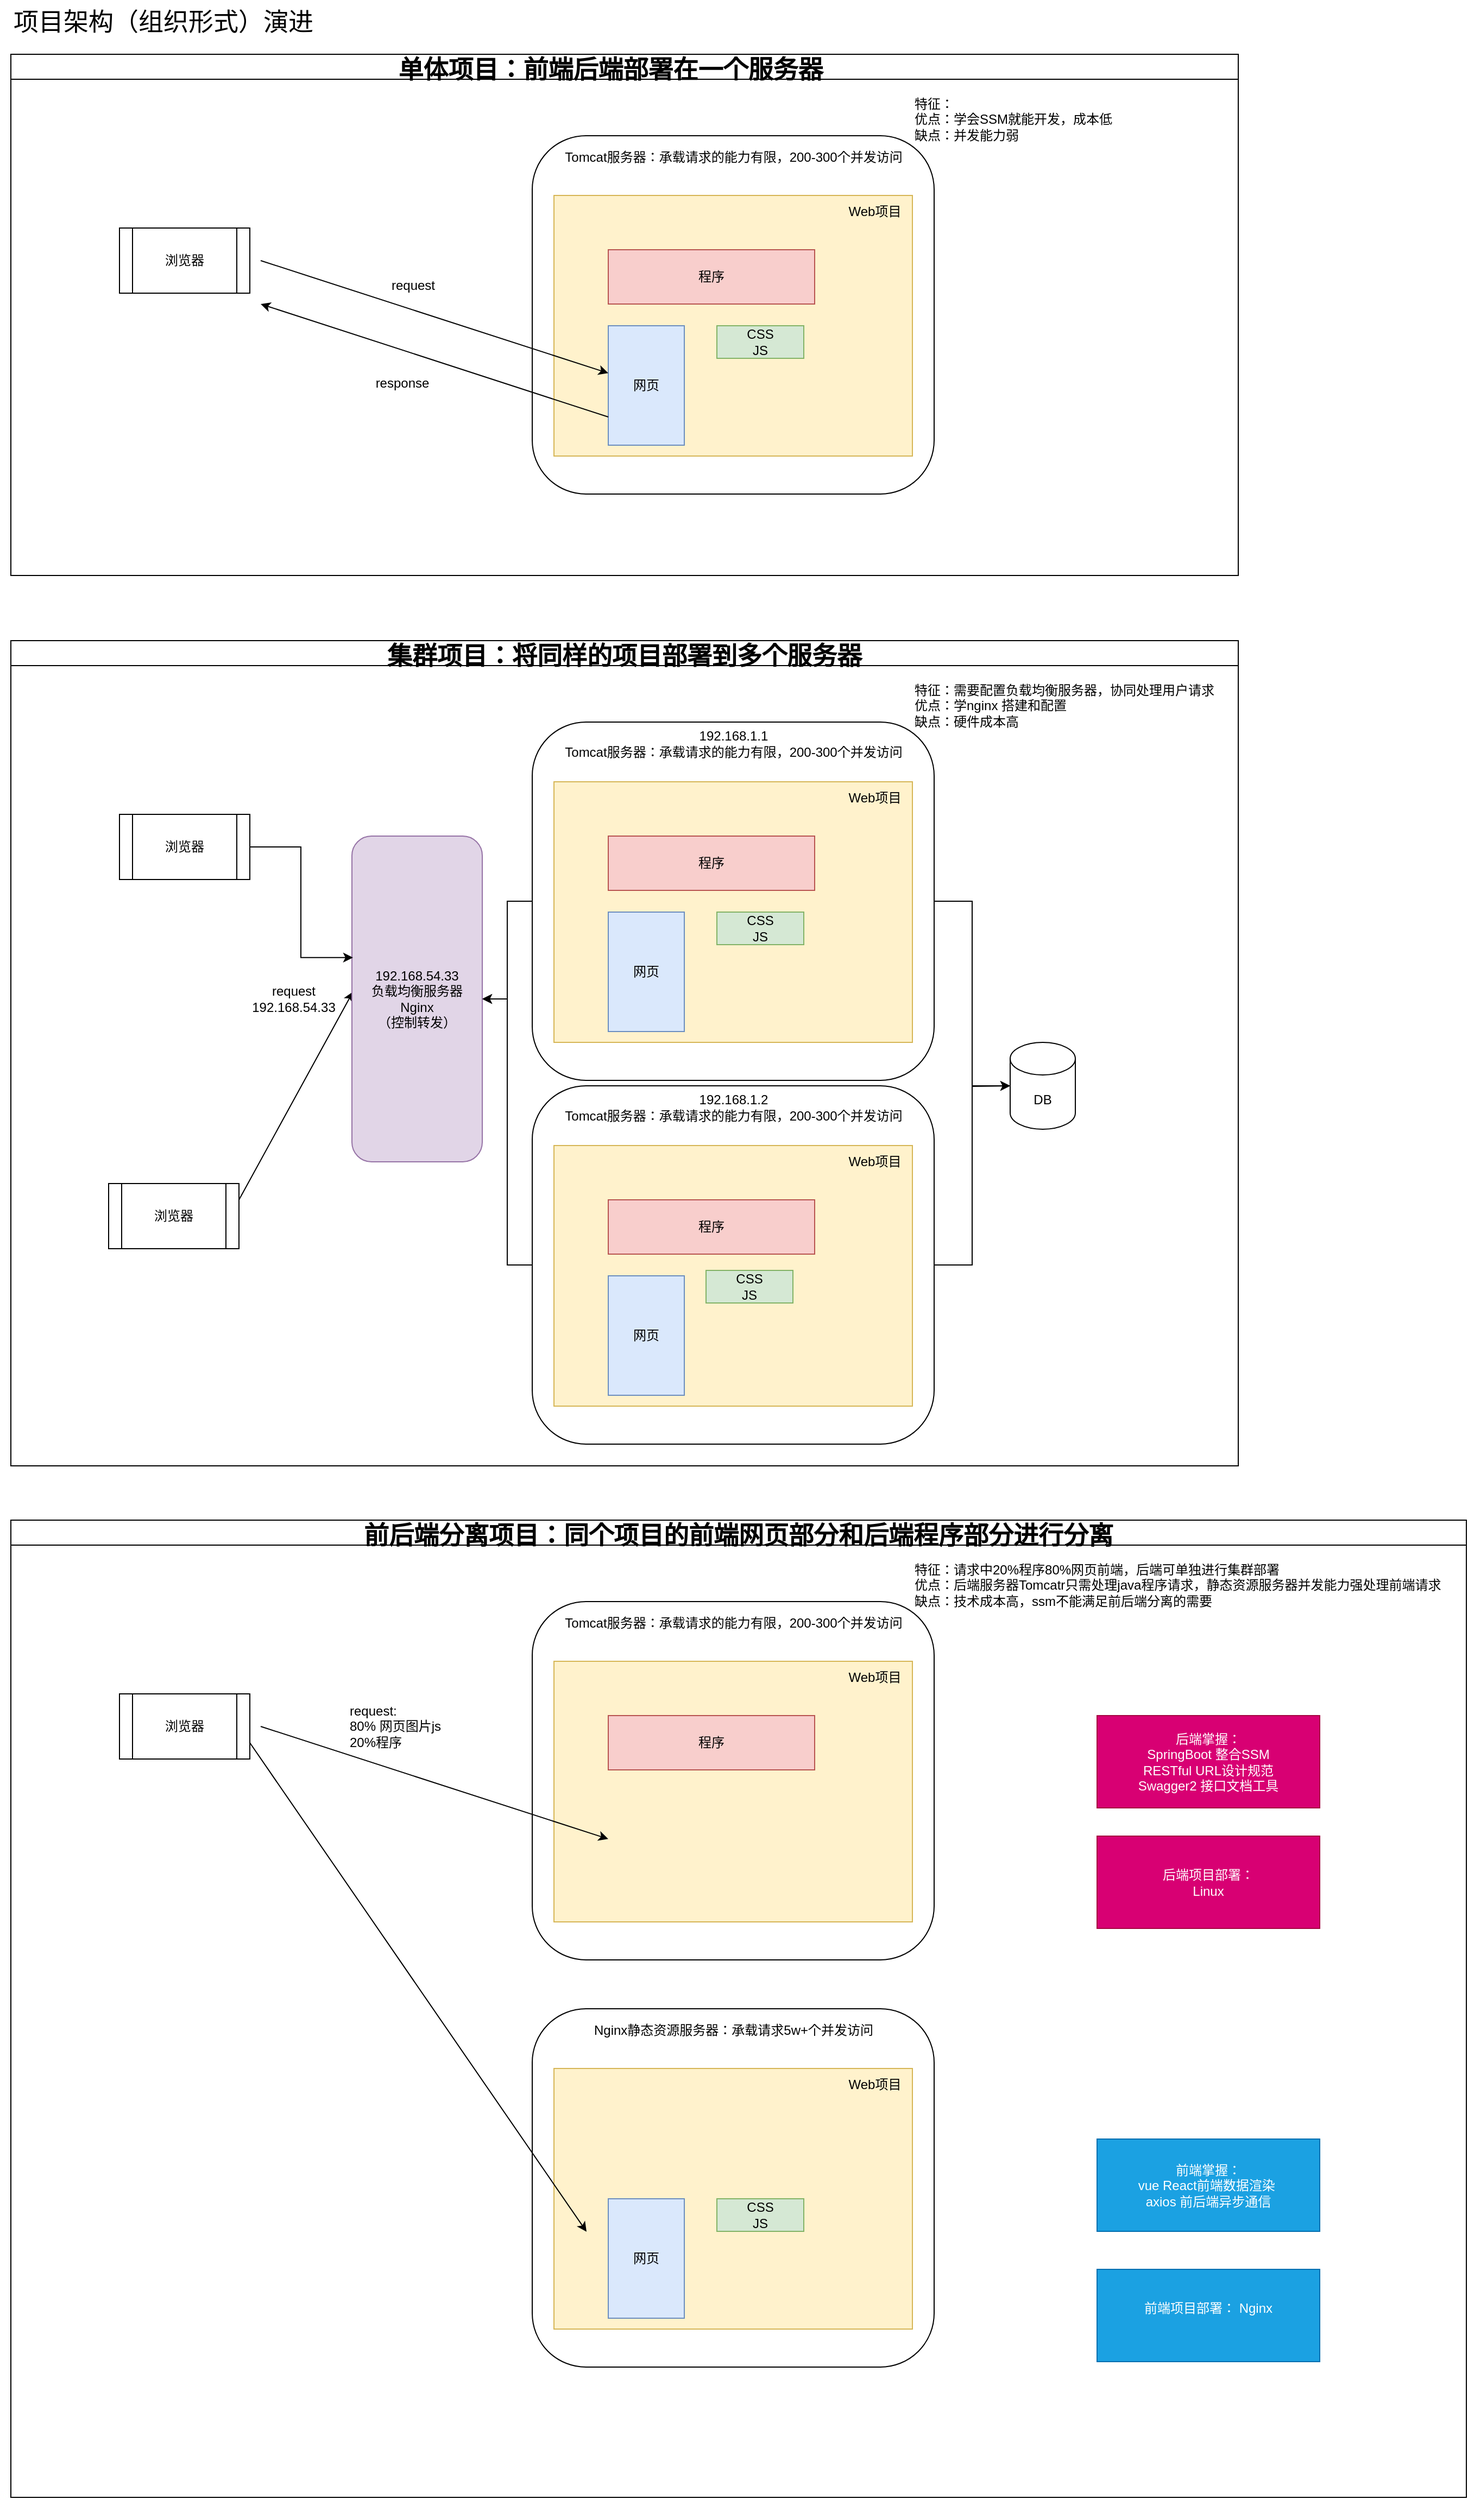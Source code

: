 <mxfile version="24.5.3" type="device">
  <diagram name="ページ1" id="6nY2u3zoYZXHYfO-mSeq">
    <mxGraphModel dx="2035" dy="1292" grid="1" gridSize="10" guides="1" tooltips="1" connect="1" arrows="1" fold="1" page="1" pageScale="1" pageWidth="827" pageHeight="1169" math="0" shadow="0">
      <root>
        <mxCell id="0" />
        <mxCell id="1" parent="0" />
        <mxCell id="SGV3YlFetfNAjgBZ7x9T-1" value="&lt;font style=&quot;font-size: 23px;&quot;&gt;项目架构（组织形式）演进&lt;/font&gt;" style="text;html=1;align=center;verticalAlign=middle;resizable=0;points=[];autosize=1;strokeColor=none;fillColor=none;" parent="1" vertex="1">
          <mxGeometry y="20" width="300" height="40" as="geometry" />
        </mxCell>
        <mxCell id="SGV3YlFetfNAjgBZ7x9T-2" value="单体项目：前端后端部署在一个服务器    " style="swimlane;fontSize=23;" parent="1" vertex="1">
          <mxGeometry x="10" y="70" width="1130" height="480" as="geometry">
            <mxRectangle x="10" y="70" width="460" height="40" as="alternateBounds" />
          </mxGeometry>
        </mxCell>
        <mxCell id="SGV3YlFetfNAjgBZ7x9T-3" value="" style="rounded=1;whiteSpace=wrap;html=1;" parent="SGV3YlFetfNAjgBZ7x9T-2" vertex="1">
          <mxGeometry x="480" y="75" width="370" height="330" as="geometry" />
        </mxCell>
        <mxCell id="SGV3YlFetfNAjgBZ7x9T-4" value="Tomcat服务器：承载请求的能力有限，200-300个并发访问" style="text;html=1;align=center;verticalAlign=middle;resizable=0;points=[];autosize=1;strokeColor=none;fillColor=none;" parent="SGV3YlFetfNAjgBZ7x9T-2" vertex="1">
          <mxGeometry x="500" y="80" width="330" height="30" as="geometry" />
        </mxCell>
        <mxCell id="SGV3YlFetfNAjgBZ7x9T-5" value="" style="rounded=0;whiteSpace=wrap;html=1;fillColor=#fff2cc;strokeColor=#d6b656;" parent="SGV3YlFetfNAjgBZ7x9T-2" vertex="1">
          <mxGeometry x="500" y="130" width="330" height="240" as="geometry" />
        </mxCell>
        <mxCell id="SGV3YlFetfNAjgBZ7x9T-6" value="Web项目" style="text;html=1;align=center;verticalAlign=middle;resizable=0;points=[];autosize=1;strokeColor=none;fillColor=none;" parent="SGV3YlFetfNAjgBZ7x9T-2" vertex="1">
          <mxGeometry x="760" y="130" width="70" height="30" as="geometry" />
        </mxCell>
        <mxCell id="SGV3YlFetfNAjgBZ7x9T-7" value="程序" style="rounded=0;whiteSpace=wrap;html=1;fillColor=#f8cecc;strokeColor=#b85450;" parent="SGV3YlFetfNAjgBZ7x9T-2" vertex="1">
          <mxGeometry x="550" y="180" width="190" height="50" as="geometry" />
        </mxCell>
        <mxCell id="SGV3YlFetfNAjgBZ7x9T-10" value="网页" style="rounded=0;whiteSpace=wrap;html=1;fillColor=#dae8fc;strokeColor=#6c8ebf;" parent="SGV3YlFetfNAjgBZ7x9T-2" vertex="1">
          <mxGeometry x="550" y="250" width="70" height="110" as="geometry" />
        </mxCell>
        <mxCell id="SGV3YlFetfNAjgBZ7x9T-11" value="CSS&lt;br&gt;JS" style="rounded=0;whiteSpace=wrap;html=1;fillColor=#d5e8d4;strokeColor=#82b366;" parent="SGV3YlFetfNAjgBZ7x9T-2" vertex="1">
          <mxGeometry x="650" y="250" width="80" height="30" as="geometry" />
        </mxCell>
        <mxCell id="SGV3YlFetfNAjgBZ7x9T-12" value="浏览器" style="shape=process;whiteSpace=wrap;html=1;backgroundOutline=1;" parent="SGV3YlFetfNAjgBZ7x9T-2" vertex="1">
          <mxGeometry x="100" y="160" width="120" height="60" as="geometry" />
        </mxCell>
        <mxCell id="SGV3YlFetfNAjgBZ7x9T-14" value="" style="endArrow=classic;html=1;rounded=0;" parent="SGV3YlFetfNAjgBZ7x9T-2" edge="1">
          <mxGeometry width="50" height="50" relative="1" as="geometry">
            <mxPoint x="550" y="334" as="sourcePoint" />
            <mxPoint x="230" y="230" as="targetPoint" />
          </mxGeometry>
        </mxCell>
        <mxCell id="SGV3YlFetfNAjgBZ7x9T-17" value="特征：&lt;br&gt;优点：学会SSM就能开发，成本低&lt;br&gt;缺点：并发能力弱" style="text;html=1;align=left;verticalAlign=middle;resizable=0;points=[];autosize=1;strokeColor=none;fillColor=none;" parent="SGV3YlFetfNAjgBZ7x9T-2" vertex="1">
          <mxGeometry x="830" y="30" width="210" height="60" as="geometry" />
        </mxCell>
        <mxCell id="SGV3YlFetfNAjgBZ7x9T-13" value="" style="endArrow=classic;html=1;rounded=0;" parent="1" target="SGV3YlFetfNAjgBZ7x9T-10" edge="1">
          <mxGeometry width="50" height="50" relative="1" as="geometry">
            <mxPoint x="240" y="260" as="sourcePoint" />
            <mxPoint x="440" y="310" as="targetPoint" />
          </mxGeometry>
        </mxCell>
        <mxCell id="SGV3YlFetfNAjgBZ7x9T-15" value="request" style="text;html=1;align=center;verticalAlign=middle;resizable=0;points=[];autosize=1;strokeColor=none;fillColor=none;" parent="1" vertex="1">
          <mxGeometry x="350" y="268" width="60" height="30" as="geometry" />
        </mxCell>
        <mxCell id="SGV3YlFetfNAjgBZ7x9T-16" value="response" style="text;html=1;align=center;verticalAlign=middle;resizable=0;points=[];autosize=1;strokeColor=none;fillColor=none;" parent="1" vertex="1">
          <mxGeometry x="335" y="358" width="70" height="30" as="geometry" />
        </mxCell>
        <mxCell id="SGV3YlFetfNAjgBZ7x9T-18" value="集群项目：将同样的项目部署到多个服务器" style="swimlane;fontSize=23;" parent="1" vertex="1">
          <mxGeometry x="10" y="610" width="1130" height="760" as="geometry">
            <mxRectangle x="10" y="70" width="460" height="40" as="alternateBounds" />
          </mxGeometry>
        </mxCell>
        <mxCell id="SGV3YlFetfNAjgBZ7x9T-63" style="edgeStyle=orthogonalEdgeStyle;rounded=0;orthogonalLoop=1;jettySize=auto;html=1;exitX=0;exitY=0.5;exitDx=0;exitDy=0;entryX=1;entryY=0.5;entryDx=0;entryDy=0;" parent="SGV3YlFetfNAjgBZ7x9T-18" source="SGV3YlFetfNAjgBZ7x9T-19" target="SGV3YlFetfNAjgBZ7x9T-61" edge="1">
          <mxGeometry relative="1" as="geometry" />
        </mxCell>
        <mxCell id="SGV3YlFetfNAjgBZ7x9T-19" value="" style="rounded=1;whiteSpace=wrap;html=1;" parent="SGV3YlFetfNAjgBZ7x9T-18" vertex="1">
          <mxGeometry x="480" y="75" width="370" height="330" as="geometry" />
        </mxCell>
        <mxCell id="SGV3YlFetfNAjgBZ7x9T-20" value="192.168.1.1&lt;br&gt;Tomcat服务器：承载请求的能力有限，200-300个并发访问" style="text;html=1;align=center;verticalAlign=middle;resizable=0;points=[];autosize=1;strokeColor=none;fillColor=none;" parent="SGV3YlFetfNAjgBZ7x9T-18" vertex="1">
          <mxGeometry x="500" y="75" width="330" height="40" as="geometry" />
        </mxCell>
        <mxCell id="SGV3YlFetfNAjgBZ7x9T-21" value="" style="rounded=0;whiteSpace=wrap;html=1;fillColor=#fff2cc;strokeColor=#d6b656;" parent="SGV3YlFetfNAjgBZ7x9T-18" vertex="1">
          <mxGeometry x="500" y="130" width="330" height="240" as="geometry" />
        </mxCell>
        <mxCell id="SGV3YlFetfNAjgBZ7x9T-22" value="Web项目" style="text;html=1;align=center;verticalAlign=middle;resizable=0;points=[];autosize=1;strokeColor=none;fillColor=none;" parent="SGV3YlFetfNAjgBZ7x9T-18" vertex="1">
          <mxGeometry x="760" y="130" width="70" height="30" as="geometry" />
        </mxCell>
        <mxCell id="SGV3YlFetfNAjgBZ7x9T-23" value="程序" style="rounded=0;whiteSpace=wrap;html=1;fillColor=#f8cecc;strokeColor=#b85450;" parent="SGV3YlFetfNAjgBZ7x9T-18" vertex="1">
          <mxGeometry x="550" y="180" width="190" height="50" as="geometry" />
        </mxCell>
        <mxCell id="SGV3YlFetfNAjgBZ7x9T-24" value="网页" style="rounded=0;whiteSpace=wrap;html=1;fillColor=#dae8fc;strokeColor=#6c8ebf;" parent="SGV3YlFetfNAjgBZ7x9T-18" vertex="1">
          <mxGeometry x="550" y="250" width="70" height="110" as="geometry" />
        </mxCell>
        <mxCell id="SGV3YlFetfNAjgBZ7x9T-26" value="浏览器" style="shape=process;whiteSpace=wrap;html=1;backgroundOutline=1;" parent="SGV3YlFetfNAjgBZ7x9T-18" vertex="1">
          <mxGeometry x="100" y="160" width="120" height="60" as="geometry" />
        </mxCell>
        <mxCell id="SGV3YlFetfNAjgBZ7x9T-28" value="特征：需要配置负载均衡服务器，协同处理用户请求&lt;br&gt;优点：学nginx 搭建和配置&lt;br&gt;缺点：硬件成本高" style="text;html=1;align=left;verticalAlign=middle;resizable=0;points=[];autosize=1;strokeColor=none;fillColor=none;" parent="SGV3YlFetfNAjgBZ7x9T-18" vertex="1">
          <mxGeometry x="830" y="30" width="300" height="60" as="geometry" />
        </mxCell>
        <mxCell id="SGV3YlFetfNAjgBZ7x9T-46" value="浏览器" style="shape=process;whiteSpace=wrap;html=1;backgroundOutline=1;" parent="SGV3YlFetfNAjgBZ7x9T-18" vertex="1">
          <mxGeometry x="90" y="500" width="120" height="60" as="geometry" />
        </mxCell>
        <mxCell id="SGV3YlFetfNAjgBZ7x9T-54" value="request&lt;br&gt;&lt;span style=&quot;text-wrap: wrap;&quot;&gt;192.168.54.33&lt;/span&gt;" style="text;html=1;align=center;verticalAlign=middle;resizable=0;points=[];autosize=1;strokeColor=none;fillColor=none;" parent="SGV3YlFetfNAjgBZ7x9T-18" vertex="1">
          <mxGeometry x="210" y="310" width="100" height="40" as="geometry" />
        </mxCell>
        <mxCell id="SGV3YlFetfNAjgBZ7x9T-57" value="" style="endArrow=classic;html=1;rounded=0;entryX=0.008;entryY=0.478;entryDx=0;entryDy=0;entryPerimeter=0;exitX=1;exitY=0.25;exitDx=0;exitDy=0;" parent="SGV3YlFetfNAjgBZ7x9T-18" source="SGV3YlFetfNAjgBZ7x9T-46" target="SGV3YlFetfNAjgBZ7x9T-61" edge="1">
          <mxGeometry width="50" height="50" relative="1" as="geometry">
            <mxPoint x="230" y="520" as="sourcePoint" />
            <mxPoint x="540" y="614" as="targetPoint" />
          </mxGeometry>
        </mxCell>
        <mxCell id="SGV3YlFetfNAjgBZ7x9T-58" value="DB" style="shape=cylinder3;whiteSpace=wrap;html=1;boundedLbl=1;backgroundOutline=1;size=15;" parent="SGV3YlFetfNAjgBZ7x9T-18" vertex="1">
          <mxGeometry x="920" y="370" width="60" height="80" as="geometry" />
        </mxCell>
        <mxCell id="SGV3YlFetfNAjgBZ7x9T-53" value="CSS&lt;br&gt;JS" style="rounded=0;whiteSpace=wrap;html=1;fillColor=#d5e8d4;strokeColor=#82b366;" parent="SGV3YlFetfNAjgBZ7x9T-18" vertex="1">
          <mxGeometry x="650" y="250" width="80" height="30" as="geometry" />
        </mxCell>
        <mxCell id="SGV3YlFetfNAjgBZ7x9T-59" style="edgeStyle=orthogonalEdgeStyle;rounded=0;orthogonalLoop=1;jettySize=auto;html=1;entryX=0;entryY=0.5;entryDx=0;entryDy=0;entryPerimeter=0;" parent="SGV3YlFetfNAjgBZ7x9T-18" source="SGV3YlFetfNAjgBZ7x9T-19" target="SGV3YlFetfNAjgBZ7x9T-58" edge="1">
          <mxGeometry relative="1" as="geometry" />
        </mxCell>
        <mxCell id="SGV3YlFetfNAjgBZ7x9T-61" value="192.168.54.33&lt;br&gt;负载均衡服务器&lt;br&gt;Nginx&lt;div&gt;（控制转发）&lt;/div&gt;" style="rounded=1;whiteSpace=wrap;html=1;fillColor=#e1d5e7;strokeColor=#9673a6;" parent="SGV3YlFetfNAjgBZ7x9T-18" vertex="1">
          <mxGeometry x="314" y="180" width="120" height="300" as="geometry" />
        </mxCell>
        <mxCell id="SGV3YlFetfNAjgBZ7x9T-62" style="edgeStyle=orthogonalEdgeStyle;rounded=0;orthogonalLoop=1;jettySize=auto;html=1;entryX=0.008;entryY=0.373;entryDx=0;entryDy=0;entryPerimeter=0;" parent="SGV3YlFetfNAjgBZ7x9T-18" source="SGV3YlFetfNAjgBZ7x9T-26" target="SGV3YlFetfNAjgBZ7x9T-61" edge="1">
          <mxGeometry relative="1" as="geometry" />
        </mxCell>
        <mxCell id="SGV3YlFetfNAjgBZ7x9T-60" style="edgeStyle=orthogonalEdgeStyle;rounded=0;orthogonalLoop=1;jettySize=auto;html=1;" parent="1" source="SGV3YlFetfNAjgBZ7x9T-47" edge="1">
          <mxGeometry relative="1" as="geometry">
            <mxPoint x="930" y="1020" as="targetPoint" />
          </mxGeometry>
        </mxCell>
        <mxCell id="SGV3YlFetfNAjgBZ7x9T-64" style="edgeStyle=orthogonalEdgeStyle;rounded=0;orthogonalLoop=1;jettySize=auto;html=1;entryX=1;entryY=0.5;entryDx=0;entryDy=0;" parent="1" source="SGV3YlFetfNAjgBZ7x9T-47" target="SGV3YlFetfNAjgBZ7x9T-61" edge="1">
          <mxGeometry relative="1" as="geometry" />
        </mxCell>
        <mxCell id="SGV3YlFetfNAjgBZ7x9T-47" value="" style="rounded=1;whiteSpace=wrap;html=1;" parent="1" vertex="1">
          <mxGeometry x="490" y="1020" width="370" height="330" as="geometry" />
        </mxCell>
        <mxCell id="SGV3YlFetfNAjgBZ7x9T-48" value="192.168.1.2&lt;br&gt;Tomcat服务器：承载请求的能力有限，200-300个并发访问" style="text;html=1;align=center;verticalAlign=middle;resizable=0;points=[];autosize=1;strokeColor=none;fillColor=none;" parent="1" vertex="1">
          <mxGeometry x="510" y="1020" width="330" height="40" as="geometry" />
        </mxCell>
        <mxCell id="SGV3YlFetfNAjgBZ7x9T-49" value="" style="rounded=0;whiteSpace=wrap;html=1;fillColor=#fff2cc;strokeColor=#d6b656;" parent="1" vertex="1">
          <mxGeometry x="510" y="1075" width="330" height="240" as="geometry" />
        </mxCell>
        <mxCell id="SGV3YlFetfNAjgBZ7x9T-50" value="Web项目" style="text;html=1;align=center;verticalAlign=middle;resizable=0;points=[];autosize=1;strokeColor=none;fillColor=none;" parent="1" vertex="1">
          <mxGeometry x="770" y="1075" width="70" height="30" as="geometry" />
        </mxCell>
        <mxCell id="SGV3YlFetfNAjgBZ7x9T-51" value="程序" style="rounded=0;whiteSpace=wrap;html=1;fillColor=#f8cecc;strokeColor=#b85450;" parent="1" vertex="1">
          <mxGeometry x="560" y="1125" width="190" height="50" as="geometry" />
        </mxCell>
        <mxCell id="SGV3YlFetfNAjgBZ7x9T-52" value="网页" style="rounded=0;whiteSpace=wrap;html=1;fillColor=#dae8fc;strokeColor=#6c8ebf;" parent="1" vertex="1">
          <mxGeometry x="560" y="1195" width="70" height="110" as="geometry" />
        </mxCell>
        <mxCell id="SGV3YlFetfNAjgBZ7x9T-65" value="CSS&lt;br&gt;JS" style="rounded=0;whiteSpace=wrap;html=1;fillColor=#d5e8d4;strokeColor=#82b366;" parent="1" vertex="1">
          <mxGeometry x="650" y="1190" width="80" height="30" as="geometry" />
        </mxCell>
        <mxCell id="woQ7pGD8xBMQM1yghFzs-1" value="前后端分离项目：同个项目的前端网页部分和后端程序部分进行分离" style="swimlane;fontSize=23;" vertex="1" parent="1">
          <mxGeometry x="10" y="1420" width="1340" height="900" as="geometry">
            <mxRectangle x="10" y="70" width="460" height="40" as="alternateBounds" />
          </mxGeometry>
        </mxCell>
        <mxCell id="woQ7pGD8xBMQM1yghFzs-2" value="" style="rounded=1;whiteSpace=wrap;html=1;" vertex="1" parent="woQ7pGD8xBMQM1yghFzs-1">
          <mxGeometry x="480" y="75" width="370" height="330" as="geometry" />
        </mxCell>
        <mxCell id="woQ7pGD8xBMQM1yghFzs-3" value="Tomcat服务器：承载请求的能力有限，200-300个并发访问" style="text;html=1;align=center;verticalAlign=middle;resizable=0;points=[];autosize=1;strokeColor=none;fillColor=none;" vertex="1" parent="woQ7pGD8xBMQM1yghFzs-1">
          <mxGeometry x="500" y="80" width="330" height="30" as="geometry" />
        </mxCell>
        <mxCell id="woQ7pGD8xBMQM1yghFzs-4" value="" style="rounded=0;whiteSpace=wrap;html=1;fillColor=#fff2cc;strokeColor=#d6b656;" vertex="1" parent="woQ7pGD8xBMQM1yghFzs-1">
          <mxGeometry x="500" y="130" width="330" height="240" as="geometry" />
        </mxCell>
        <mxCell id="woQ7pGD8xBMQM1yghFzs-5" value="Web项目" style="text;html=1;align=center;verticalAlign=middle;resizable=0;points=[];autosize=1;strokeColor=none;fillColor=none;" vertex="1" parent="woQ7pGD8xBMQM1yghFzs-1">
          <mxGeometry x="760" y="130" width="70" height="30" as="geometry" />
        </mxCell>
        <mxCell id="woQ7pGD8xBMQM1yghFzs-6" value="程序" style="rounded=0;whiteSpace=wrap;html=1;fillColor=#f8cecc;strokeColor=#b85450;" vertex="1" parent="woQ7pGD8xBMQM1yghFzs-1">
          <mxGeometry x="550" y="180" width="190" height="50" as="geometry" />
        </mxCell>
        <mxCell id="woQ7pGD8xBMQM1yghFzs-9" value="浏览器" style="shape=process;whiteSpace=wrap;html=1;backgroundOutline=1;" vertex="1" parent="woQ7pGD8xBMQM1yghFzs-1">
          <mxGeometry x="100" y="160" width="120" height="60" as="geometry" />
        </mxCell>
        <mxCell id="woQ7pGD8xBMQM1yghFzs-11" value="特征：请求中20%程序80%网页前端，后端可单独进行集群部署&lt;br&gt;优点：后端服务器Tomcatr只需处理java程序请求，静态资源服务器并发能力强处理前端请求&lt;br&gt;缺点：技术成本高，ssm不能满足前后端分离的需要" style="text;html=1;align=left;verticalAlign=middle;resizable=0;points=[];autosize=1;strokeColor=none;fillColor=none;" vertex="1" parent="woQ7pGD8xBMQM1yghFzs-1">
          <mxGeometry x="830" y="30" width="510" height="60" as="geometry" />
        </mxCell>
        <mxCell id="woQ7pGD8xBMQM1yghFzs-13" value="request:&lt;br&gt;80% 网页图片js&lt;br&gt;20%程序" style="text;html=1;align=left;verticalAlign=middle;resizable=0;points=[];autosize=1;strokeColor=none;fillColor=none;" vertex="1" parent="woQ7pGD8xBMQM1yghFzs-1">
          <mxGeometry x="310" y="160" width="110" height="60" as="geometry" />
        </mxCell>
        <mxCell id="woQ7pGD8xBMQM1yghFzs-15" value="" style="rounded=1;whiteSpace=wrap;html=1;" vertex="1" parent="woQ7pGD8xBMQM1yghFzs-1">
          <mxGeometry x="480" y="450" width="370" height="330" as="geometry" />
        </mxCell>
        <mxCell id="woQ7pGD8xBMQM1yghFzs-16" value="Nginx静态资源服务器：承载请求5w+个并发访问" style="text;html=1;align=center;verticalAlign=middle;resizable=0;points=[];autosize=1;strokeColor=none;fillColor=none;" vertex="1" parent="woQ7pGD8xBMQM1yghFzs-1">
          <mxGeometry x="525" y="455" width="280" height="30" as="geometry" />
        </mxCell>
        <mxCell id="woQ7pGD8xBMQM1yghFzs-17" value="" style="rounded=0;whiteSpace=wrap;html=1;fillColor=#fff2cc;strokeColor=#d6b656;" vertex="1" parent="woQ7pGD8xBMQM1yghFzs-1">
          <mxGeometry x="500" y="505" width="330" height="240" as="geometry" />
        </mxCell>
        <mxCell id="woQ7pGD8xBMQM1yghFzs-18" value="Web项目" style="text;html=1;align=center;verticalAlign=middle;resizable=0;points=[];autosize=1;strokeColor=none;fillColor=none;" vertex="1" parent="woQ7pGD8xBMQM1yghFzs-1">
          <mxGeometry x="760" y="505" width="70" height="30" as="geometry" />
        </mxCell>
        <mxCell id="woQ7pGD8xBMQM1yghFzs-20" value="网页" style="rounded=0;whiteSpace=wrap;html=1;fillColor=#dae8fc;strokeColor=#6c8ebf;" vertex="1" parent="woQ7pGD8xBMQM1yghFzs-1">
          <mxGeometry x="550" y="625" width="70" height="110" as="geometry" />
        </mxCell>
        <mxCell id="woQ7pGD8xBMQM1yghFzs-21" value="CSS&lt;br&gt;JS" style="rounded=0;whiteSpace=wrap;html=1;fillColor=#d5e8d4;strokeColor=#82b366;" vertex="1" parent="woQ7pGD8xBMQM1yghFzs-1">
          <mxGeometry x="650" y="625" width="80" height="30" as="geometry" />
        </mxCell>
        <mxCell id="woQ7pGD8xBMQM1yghFzs-22" value="" style="endArrow=classic;html=1;rounded=0;exitX=1;exitY=0.75;exitDx=0;exitDy=0;" edge="1" parent="woQ7pGD8xBMQM1yghFzs-1" source="woQ7pGD8xBMQM1yghFzs-9">
          <mxGeometry width="50" height="50" relative="1" as="geometry">
            <mxPoint x="210" y="551.34" as="sourcePoint" />
            <mxPoint x="530" y="655.34" as="targetPoint" />
          </mxGeometry>
        </mxCell>
        <mxCell id="woQ7pGD8xBMQM1yghFzs-23" value="后端掌握：&lt;br&gt;SpringBoot 整合SSM&lt;br&gt;RESTful URL设计规范&lt;br&gt;Swagger2 接口文档工具" style="rounded=0;whiteSpace=wrap;html=1;fillColor=#d80073;fontColor=#ffffff;strokeColor=#A50040;" vertex="1" parent="woQ7pGD8xBMQM1yghFzs-1">
          <mxGeometry x="1000" y="180" width="205" height="85" as="geometry" />
        </mxCell>
        <mxCell id="woQ7pGD8xBMQM1yghFzs-24" value="前端掌握：&lt;br&gt;vue React前端数据渲染&amp;nbsp;&lt;br&gt;axios 前后端异步通信" style="rounded=0;whiteSpace=wrap;html=1;fillColor=#1ba1e2;fontColor=#ffffff;strokeColor=#006EAF;" vertex="1" parent="woQ7pGD8xBMQM1yghFzs-1">
          <mxGeometry x="1000" y="570" width="205" height="85" as="geometry" />
        </mxCell>
        <mxCell id="woQ7pGD8xBMQM1yghFzs-25" value="前端项目部署： Nginx&lt;div&gt;&lt;br&gt;&lt;/div&gt;" style="rounded=0;whiteSpace=wrap;html=1;fillColor=#1ba1e2;fontColor=#ffffff;strokeColor=#006EAF;" vertex="1" parent="woQ7pGD8xBMQM1yghFzs-1">
          <mxGeometry x="1000" y="690" width="205" height="85" as="geometry" />
        </mxCell>
        <mxCell id="woQ7pGD8xBMQM1yghFzs-26" value="后端项目部署：&lt;br&gt;Linux" style="rounded=0;whiteSpace=wrap;html=1;fillColor=#d80073;fontColor=#ffffff;strokeColor=#A50040;" vertex="1" parent="woQ7pGD8xBMQM1yghFzs-1">
          <mxGeometry x="1000" y="291" width="205" height="85" as="geometry" />
        </mxCell>
        <mxCell id="woQ7pGD8xBMQM1yghFzs-12" value="" style="endArrow=classic;html=1;rounded=0;" edge="1" parent="1">
          <mxGeometry width="50" height="50" relative="1" as="geometry">
            <mxPoint x="240" y="1610" as="sourcePoint" />
            <mxPoint x="560" y="1713.662" as="targetPoint" />
          </mxGeometry>
        </mxCell>
      </root>
    </mxGraphModel>
  </diagram>
</mxfile>
